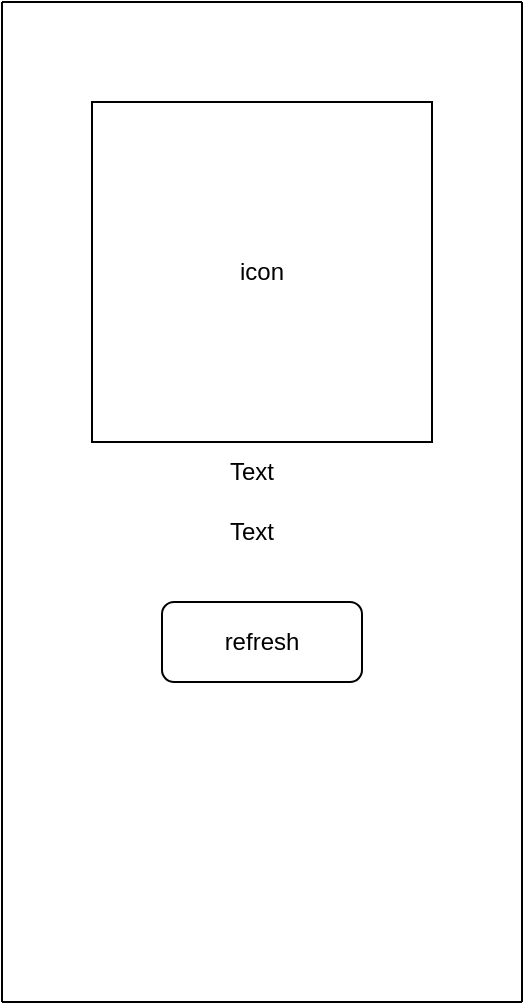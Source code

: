 <mxfile version="23.1.8" type="github">
  <diagram name="Lapa-1" id="R2YyF-P0oibgNIprNx67">
    <mxGraphModel dx="2261" dy="780" grid="1" gridSize="10" guides="1" tooltips="1" connect="1" arrows="1" fold="1" page="1" pageScale="1" pageWidth="827" pageHeight="1169" math="0" shadow="0">
      <root>
        <mxCell id="0" />
        <mxCell id="1" parent="0" />
        <mxCell id="SNpnwEIID9u51IYWPyTu-2" value="" style="endArrow=none;html=1;rounded=0;" edge="1" parent="1">
          <mxGeometry width="50" height="50" relative="1" as="geometry">
            <mxPoint x="-100" y="140" as="sourcePoint" />
            <mxPoint x="160" y="140" as="targetPoint" />
          </mxGeometry>
        </mxCell>
        <mxCell id="SNpnwEIID9u51IYWPyTu-3" value="" style="endArrow=none;html=1;rounded=0;" edge="1" parent="1">
          <mxGeometry width="50" height="50" relative="1" as="geometry">
            <mxPoint x="-100" y="140" as="sourcePoint" />
            <mxPoint x="-100" y="640" as="targetPoint" />
          </mxGeometry>
        </mxCell>
        <mxCell id="SNpnwEIID9u51IYWPyTu-4" value="" style="endArrow=none;html=1;rounded=0;" edge="1" parent="1">
          <mxGeometry width="50" height="50" relative="1" as="geometry">
            <mxPoint x="160" y="140" as="sourcePoint" />
            <mxPoint x="160" y="640" as="targetPoint" />
          </mxGeometry>
        </mxCell>
        <mxCell id="SNpnwEIID9u51IYWPyTu-5" value="" style="endArrow=none;html=1;rounded=0;" edge="1" parent="1">
          <mxGeometry width="50" height="50" relative="1" as="geometry">
            <mxPoint x="-100" y="640" as="sourcePoint" />
            <mxPoint x="160" y="640" as="targetPoint" />
          </mxGeometry>
        </mxCell>
        <mxCell id="SNpnwEIID9u51IYWPyTu-6" value="Text" style="text;html=1;align=center;verticalAlign=middle;whiteSpace=wrap;rounded=0;" vertex="1" parent="1">
          <mxGeometry x="-60" y="360" width="170" height="30" as="geometry" />
        </mxCell>
        <mxCell id="SNpnwEIID9u51IYWPyTu-7" value="icon" style="whiteSpace=wrap;html=1;aspect=fixed;" vertex="1" parent="1">
          <mxGeometry x="-55" y="190" width="170" height="170" as="geometry" />
        </mxCell>
        <mxCell id="SNpnwEIID9u51IYWPyTu-8" value="refresh" style="rounded=1;whiteSpace=wrap;html=1;" vertex="1" parent="1">
          <mxGeometry x="-20" y="440" width="100" height="40" as="geometry" />
        </mxCell>
        <mxCell id="SNpnwEIID9u51IYWPyTu-9" value="Text" style="text;html=1;align=center;verticalAlign=middle;whiteSpace=wrap;rounded=0;" vertex="1" parent="1">
          <mxGeometry x="-60" y="390" width="170" height="30" as="geometry" />
        </mxCell>
      </root>
    </mxGraphModel>
  </diagram>
</mxfile>
